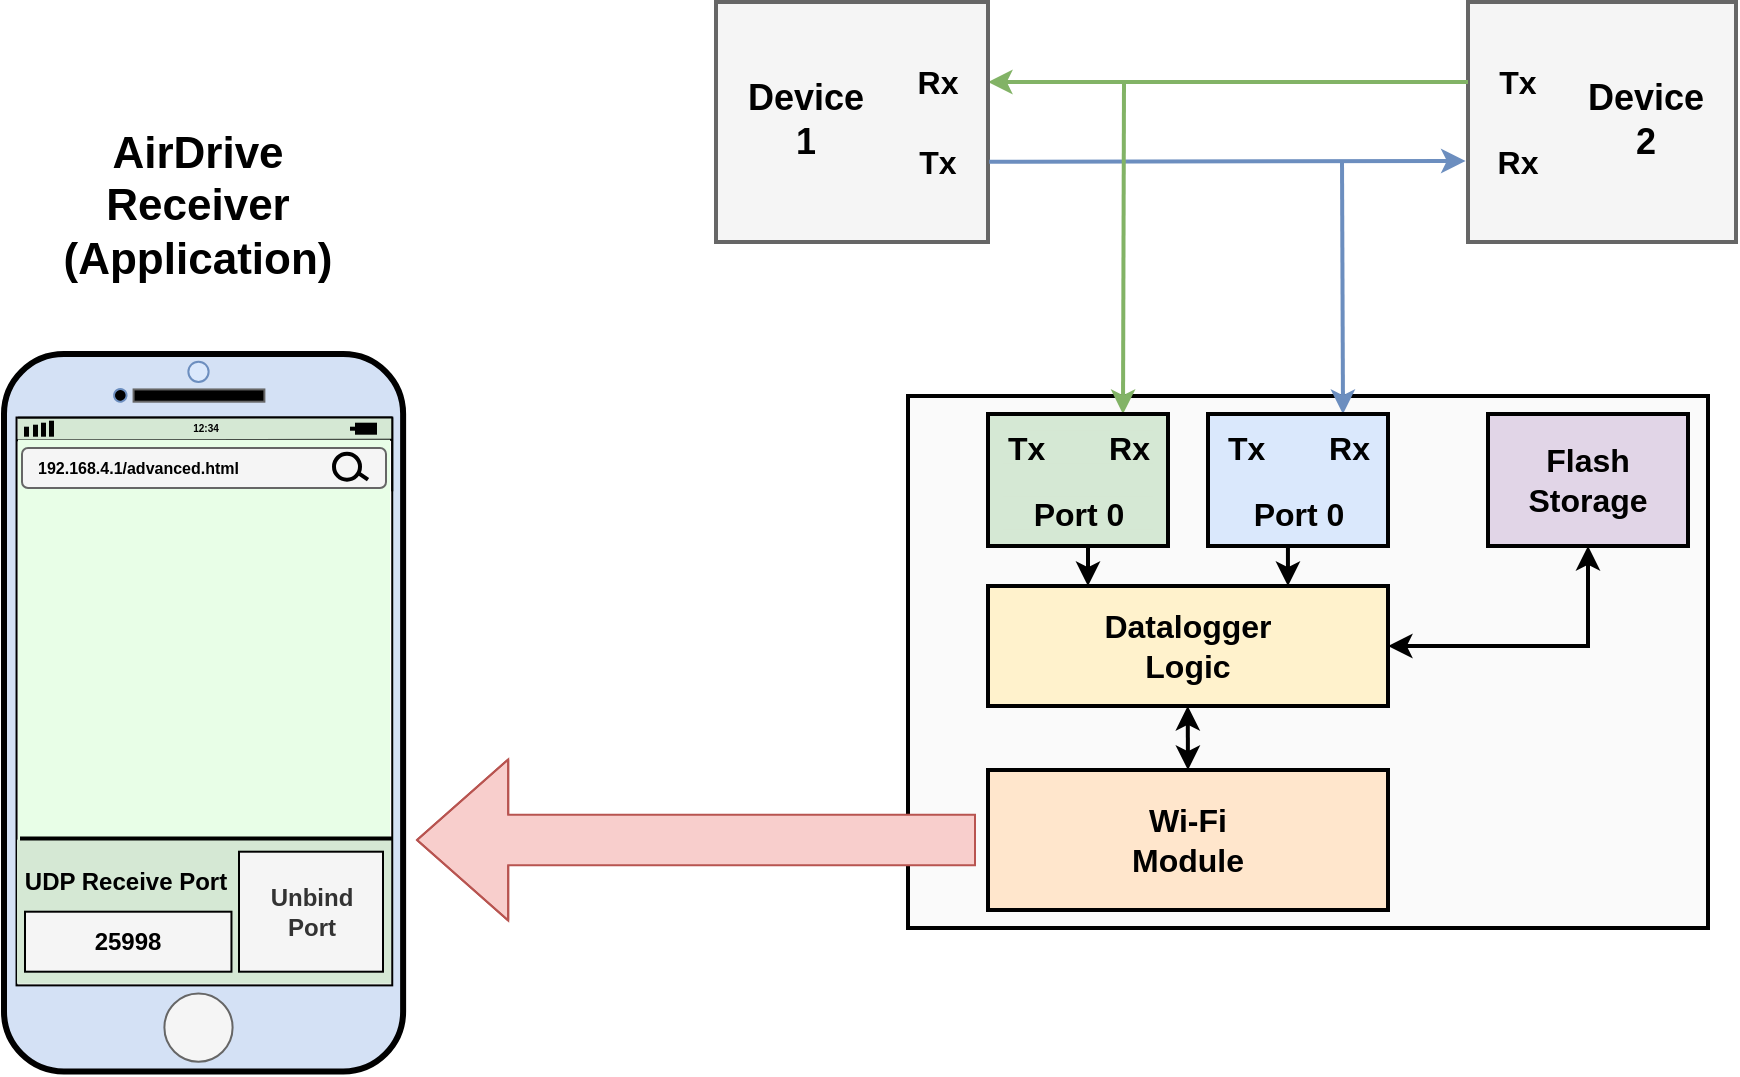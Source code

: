 <mxfile version="26.0.16">
  <diagram name="Page-1" id="lf3GEtGUB8VhACDYCo2x">
    <mxGraphModel dx="1103" dy="643" grid="0" gridSize="10" guides="1" tooltips="1" connect="1" arrows="1" fold="1" page="1" pageScale="1" pageWidth="1169" pageHeight="827" math="0" shadow="0">
      <root>
        <mxCell id="0" />
        <mxCell id="1" parent="0" />
        <mxCell id="qizNdXYnVyPi3BkZtSoY-1" value="" style="rounded=0;whiteSpace=wrap;html=1;strokeWidth=2;fillColor=#f5f5f5;fontColor=#333333;strokeColor=#666666;" parent="1" vertex="1">
          <mxGeometry x="886" y="171" width="134" height="120" as="geometry" />
        </mxCell>
        <mxCell id="qizNdXYnVyPi3BkZtSoY-2" value="" style="endArrow=classic;html=1;rounded=0;exitX=0;exitY=0.333;exitDx=0;exitDy=0;exitPerimeter=0;fillColor=#d5e8d4;strokeColor=#82b366;strokeWidth=2;" parent="1" source="qizNdXYnVyPi3BkZtSoY-1" edge="1">
          <mxGeometry width="50" height="50" relative="1" as="geometry">
            <mxPoint x="756" y="281" as="sourcePoint" />
            <mxPoint x="646" y="211" as="targetPoint" />
          </mxGeometry>
        </mxCell>
        <mxCell id="qizNdXYnVyPi3BkZtSoY-3" value="" style="rounded=0;whiteSpace=wrap;html=1;strokeWidth=2;fillColor=#f5f5f5;fontColor=#333333;strokeColor=#666666;" parent="1" vertex="1">
          <mxGeometry x="510" y="171" width="136" height="120" as="geometry" />
        </mxCell>
        <mxCell id="qizNdXYnVyPi3BkZtSoY-4" value="" style="endArrow=classic;html=1;rounded=0;exitX=1.004;exitY=0.666;exitDx=0;exitDy=0;exitPerimeter=0;entryX=-0.009;entryY=0.662;entryDx=0;entryDy=0;entryPerimeter=0;fillColor=#dae8fc;strokeColor=#6c8ebf;strokeWidth=2;" parent="1" source="qizNdXYnVyPi3BkZtSoY-3" target="qizNdXYnVyPi3BkZtSoY-1" edge="1">
          <mxGeometry width="50" height="50" relative="1" as="geometry">
            <mxPoint x="896" y="221" as="sourcePoint" />
            <mxPoint x="656" y="221" as="targetPoint" />
          </mxGeometry>
        </mxCell>
        <mxCell id="qizNdXYnVyPi3BkZtSoY-5" value="&lt;font style=&quot;font-size: 16px;&quot;&gt;&lt;b&gt;Tx&lt;/b&gt;&lt;/font&gt;" style="text;html=1;align=center;verticalAlign=middle;whiteSpace=wrap;rounded=0;" parent="1" vertex="1">
          <mxGeometry x="886" y="201" width="50" height="20" as="geometry" />
        </mxCell>
        <mxCell id="qizNdXYnVyPi3BkZtSoY-6" value="&lt;font style=&quot;font-size: 16px;&quot;&gt;&lt;b&gt;Rx&lt;/b&gt;&lt;/font&gt;" style="text;html=1;align=center;verticalAlign=middle;whiteSpace=wrap;rounded=0;" parent="1" vertex="1">
          <mxGeometry x="886" y="241" width="50" height="20" as="geometry" />
        </mxCell>
        <mxCell id="qizNdXYnVyPi3BkZtSoY-8" value="&lt;font style=&quot;font-size: 16px;&quot;&gt;&lt;b&gt;Tx&lt;/b&gt;&lt;/font&gt;" style="text;html=1;align=center;verticalAlign=middle;whiteSpace=wrap;rounded=0;" parent="1" vertex="1">
          <mxGeometry x="596" y="241" width="50" height="20" as="geometry" />
        </mxCell>
        <mxCell id="qizNdXYnVyPi3BkZtSoY-9" value="&lt;font style=&quot;font-size: 16px;&quot;&gt;&lt;b&gt;Rx&lt;/b&gt;&lt;/font&gt;" style="text;html=1;align=center;verticalAlign=middle;whiteSpace=wrap;rounded=0;" parent="1" vertex="1">
          <mxGeometry x="596" y="201" width="50" height="20" as="geometry" />
        </mxCell>
        <mxCell id="qizNdXYnVyPi3BkZtSoY-12" value="" style="rounded=0;whiteSpace=wrap;html=1;strokeWidth=2;fillColor=#FAFAFA;fontColor=#333333;strokeColor=#000000;" parent="1" vertex="1">
          <mxGeometry x="606" y="368" width="400" height="266" as="geometry" />
        </mxCell>
        <mxCell id="qizNdXYnVyPi3BkZtSoY-13" value="&lt;font style=&quot;font-size: 16px;&quot;&gt;&lt;b&gt;Flash&lt;/b&gt;&lt;/font&gt;&lt;div&gt;&lt;font style=&quot;font-size: 16px;&quot;&gt;&lt;b&gt;Storage&lt;/b&gt;&lt;/font&gt;&lt;/div&gt;" style="rounded=0;whiteSpace=wrap;html=1;strokeWidth=2;fillColor=#e1d5e7;strokeColor=#000000;" parent="1" vertex="1">
          <mxGeometry x="896" y="377" width="100" height="66" as="geometry" />
        </mxCell>
        <mxCell id="qizNdXYnVyPi3BkZtSoY-21" value="" style="group;strokeWidth=2;fillColor=#dae8fc;strokeColor=#6c8ebf;container=0;" parent="1" vertex="1" connectable="0">
          <mxGeometry x="756" y="377" width="90" height="66" as="geometry" />
        </mxCell>
        <mxCell id="qizNdXYnVyPi3BkZtSoY-24" value="" style="group;strokeWidth=2;strokeColor=#000000;container=0;fillColor=#d5e8d4;" parent="1" vertex="1" connectable="0">
          <mxGeometry x="646" y="377" width="90" height="66" as="geometry" />
        </mxCell>
        <mxCell id="qizNdXYnVyPi3BkZtSoY-11" value="" style="endArrow=classic;html=1;rounded=0;fillColor=#d5e8d4;strokeColor=#82b366;strokeWidth=2;entryX=0.75;entryY=0;entryDx=0;entryDy=0;" parent="1" target="qizNdXYnVyPi3BkZtSoY-25" edge="1">
          <mxGeometry width="50" height="50" relative="1" as="geometry">
            <mxPoint x="714" y="211" as="sourcePoint" />
            <mxPoint x="766" y="371" as="targetPoint" />
          </mxGeometry>
        </mxCell>
        <mxCell id="qizNdXYnVyPi3BkZtSoY-10" value="" style="endArrow=classic;html=1;rounded=0;fillColor=#dae8fc;strokeColor=#6c8ebf;strokeWidth=2;entryX=0.75;entryY=0;entryDx=0;entryDy=0;" parent="1" target="qizNdXYnVyPi3BkZtSoY-17" edge="1">
          <mxGeometry width="50" height="50" relative="1" as="geometry">
            <mxPoint x="823" y="250" as="sourcePoint" />
            <mxPoint x="806" y="371" as="targetPoint" />
          </mxGeometry>
        </mxCell>
        <mxCell id="qizNdXYnVyPi3BkZtSoY-30" value="&lt;font style=&quot;font-size: 16px;&quot;&gt;&lt;b&gt;Wi-Fi&lt;/b&gt;&lt;/font&gt;&lt;div&gt;&lt;font style=&quot;font-size: 16px;&quot;&gt;&lt;b&gt;Module&lt;/b&gt;&lt;/font&gt;&lt;/div&gt;" style="rounded=0;whiteSpace=wrap;html=1;strokeWidth=2;fillColor=#ffe6cc;strokeColor=#000000;" parent="1" vertex="1">
          <mxGeometry x="646" y="555" width="200" height="70" as="geometry" />
        </mxCell>
        <mxCell id="qizNdXYnVyPi3BkZtSoY-41" value="" style="shape=flexArrow;endArrow=classic;html=1;rounded=0;endWidth=54.4;endSize=14.868;width=25.2;fillColor=#f8cecc;strokeColor=#b85450;" parent="1" edge="1">
          <mxGeometry width="50" height="50" relative="1" as="geometry">
            <mxPoint x="640" y="590" as="sourcePoint" />
            <mxPoint x="360" y="590" as="targetPoint" />
            <Array as="points">
              <mxPoint x="510" y="590" />
            </Array>
          </mxGeometry>
        </mxCell>
        <mxCell id="qizNdXYnVyPi3BkZtSoY-17" value="" style="rounded=0;whiteSpace=wrap;html=1;strokeWidth=2;container=0;fillColor=#dae8fc;strokeColor=#000000;" parent="1" vertex="1">
          <mxGeometry x="756" y="377" width="90" height="66" as="geometry" />
        </mxCell>
        <mxCell id="qizNdXYnVyPi3BkZtSoY-15" value="&lt;font style=&quot;font-size: 16px;&quot;&gt;&lt;b&gt;Rx&lt;/b&gt;&lt;/font&gt;" style="text;html=1;align=right;verticalAlign=middle;whiteSpace=wrap;rounded=0;container=0;" parent="1" vertex="1">
          <mxGeometry x="801" y="385.25" width="37.5" height="16.5" as="geometry" />
        </mxCell>
        <mxCell id="qizNdXYnVyPi3BkZtSoY-18" value="&lt;font style=&quot;font-size: 16px;&quot;&gt;&lt;b&gt;Tx&lt;/b&gt;&lt;/font&gt;" style="text;html=1;align=left;verticalAlign=middle;whiteSpace=wrap;rounded=0;container=0;" parent="1" vertex="1">
          <mxGeometry x="763.5" y="385.25" width="37.5" height="16.5" as="geometry" />
        </mxCell>
        <mxCell id="qizNdXYnVyPi3BkZtSoY-20" value="&lt;font style=&quot;font-size: 16px;&quot;&gt;&lt;b&gt;Port 0&lt;/b&gt;&lt;/font&gt;" style="text;html=1;align=center;verticalAlign=middle;whiteSpace=wrap;rounded=0;container=0;" parent="1" vertex="1">
          <mxGeometry x="763.5" y="418.25" width="75.0" height="16.5" as="geometry" />
        </mxCell>
        <mxCell id="qizNdXYnVyPi3BkZtSoY-25" value="" style="rounded=0;whiteSpace=wrap;html=1;strokeWidth=2;container=0;fillColor=#d5e8d4;strokeColor=#000000;" parent="1" vertex="1">
          <mxGeometry x="646" y="377" width="90" height="66" as="geometry" />
        </mxCell>
        <mxCell id="qizNdXYnVyPi3BkZtSoY-26" value="&lt;font style=&quot;font-size: 16px;&quot;&gt;&lt;b&gt;Rx&lt;/b&gt;&lt;/font&gt;" style="text;html=1;align=right;verticalAlign=middle;whiteSpace=wrap;rounded=0;container=0;fillColor=#d5e8d4;strokeColor=none;" parent="1" vertex="1">
          <mxGeometry x="691" y="385.25" width="37.5" height="16.5" as="geometry" />
        </mxCell>
        <mxCell id="qizNdXYnVyPi3BkZtSoY-27" value="&lt;font style=&quot;font-size: 16px;&quot;&gt;&lt;b&gt;Tx&lt;/b&gt;&lt;/font&gt;" style="text;html=1;align=left;verticalAlign=middle;whiteSpace=wrap;rounded=0;container=0;fillColor=#d5e8d4;strokeColor=none;" parent="1" vertex="1">
          <mxGeometry x="653.5" y="385.25" width="37.5" height="16.5" as="geometry" />
        </mxCell>
        <mxCell id="qizNdXYnVyPi3BkZtSoY-28" value="&lt;font style=&quot;font-size: 16px;&quot;&gt;&lt;b&gt;Port 0&lt;/b&gt;&lt;/font&gt;" style="text;html=1;align=center;verticalAlign=middle;whiteSpace=wrap;rounded=0;container=0;fillColor=#d5e8d4;strokeColor=none;" parent="1" vertex="1">
          <mxGeometry x="653.5" y="418.25" width="75.0" height="16.5" as="geometry" />
        </mxCell>
        <mxCell id="qizNdXYnVyPi3BkZtSoY-65" value="&lt;font style=&quot;font-size: 16px;&quot;&gt;&lt;b&gt;Datalogger&lt;/b&gt;&lt;/font&gt;&lt;div&gt;&lt;font style=&quot;font-size: 16px;&quot;&gt;&lt;b&gt;Logic&lt;/b&gt;&lt;/font&gt;&lt;/div&gt;" style="rounded=0;whiteSpace=wrap;html=1;strokeWidth=2;fillColor=#fff2cc;strokeColor=#000000;" parent="1" vertex="1">
          <mxGeometry x="646" y="463" width="200" height="60" as="geometry" />
        </mxCell>
        <mxCell id="qizNdXYnVyPi3BkZtSoY-66" value="" style="endArrow=classic;html=1;rounded=0;exitX=0.444;exitY=0.996;exitDx=0;exitDy=0;entryX=0.75;entryY=0;entryDx=0;entryDy=0;exitPerimeter=0;strokeWidth=2;" parent="1" source="qizNdXYnVyPi3BkZtSoY-17" target="qizNdXYnVyPi3BkZtSoY-65" edge="1">
          <mxGeometry width="50" height="50" relative="1" as="geometry">
            <mxPoint x="754" y="554" as="sourcePoint" />
            <mxPoint x="804" y="504" as="targetPoint" />
          </mxGeometry>
        </mxCell>
        <mxCell id="qizNdXYnVyPi3BkZtSoY-67" value="" style="endArrow=classic;html=1;rounded=0;exitX=0.444;exitY=0.996;exitDx=0;exitDy=0;entryX=0.75;entryY=0;entryDx=0;entryDy=0;exitPerimeter=0;strokeWidth=2;" parent="1" edge="1">
          <mxGeometry width="50" height="50" relative="1" as="geometry">
            <mxPoint x="696" y="443" as="sourcePoint" />
            <mxPoint x="696" y="463" as="targetPoint" />
          </mxGeometry>
        </mxCell>
        <mxCell id="qizNdXYnVyPi3BkZtSoY-68" value="" style="endArrow=classic;html=1;rounded=0;exitX=0.444;exitY=0.996;exitDx=0;exitDy=0;entryX=0.5;entryY=0;entryDx=0;entryDy=0;exitPerimeter=0;startArrow=classic;startFill=1;strokeWidth=2;" parent="1" target="qizNdXYnVyPi3BkZtSoY-30" edge="1">
          <mxGeometry width="50" height="50" relative="1" as="geometry">
            <mxPoint x="745.85" y="523" as="sourcePoint" />
            <mxPoint x="745.85" y="543" as="targetPoint" />
          </mxGeometry>
        </mxCell>
        <mxCell id="qizNdXYnVyPi3BkZtSoY-70" value="" style="endArrow=classic;startArrow=classic;html=1;rounded=0;entryX=0.5;entryY=1;entryDx=0;entryDy=0;exitX=1;exitY=0.5;exitDx=0;exitDy=0;strokeWidth=2;" parent="1" source="qizNdXYnVyPi3BkZtSoY-65" target="qizNdXYnVyPi3BkZtSoY-13" edge="1">
          <mxGeometry width="50" height="50" relative="1" as="geometry">
            <mxPoint x="895" y="501" as="sourcePoint" />
            <mxPoint x="945" y="451" as="targetPoint" />
            <Array as="points">
              <mxPoint x="946" y="493" />
            </Array>
          </mxGeometry>
        </mxCell>
        <mxCell id="qizNdXYnVyPi3BkZtSoY-33" value="" style="rounded=1;whiteSpace=wrap;html=1;rotation=90;fillColor=#D4E1F5;container=0;strokeWidth=3;" parent="1" vertex="1">
          <mxGeometry x="74.43" y="426.57" width="358.7" height="199.56" as="geometry" />
        </mxCell>
        <mxCell id="qizNdXYnVyPi3BkZtSoY-35" value="" style="rounded=0;whiteSpace=wrap;html=1;rotation=90;container=0;" parent="1" vertex="1">
          <mxGeometry x="112.23" y="426.8" width="283.93" height="187.85" as="geometry" />
        </mxCell>
        <mxCell id="qizNdXYnVyPi3BkZtSoY-36" value="" style="ellipse;whiteSpace=wrap;html=1;aspect=fixed;fillColor=#f5f5f5;fontColor=#333333;strokeColor=#666666;container=0;" parent="1" vertex="1">
          <mxGeometry x="234.199" y="666.746" width="34.101" height="34.101" as="geometry" />
        </mxCell>
        <mxCell id="qizNdXYnVyPi3BkZtSoY-37" value="" style="ellipse;whiteSpace=wrap;html=1;aspect=fixed;fillColor=#dae8fc;strokeColor=#6c8ebf;container=0;" parent="1" vertex="1">
          <mxGeometry x="246.19" y="350.85" width="10.12" height="10.12" as="geometry" />
        </mxCell>
        <mxCell id="qizNdXYnVyPi3BkZtSoY-38" value="" style="rounded=0;whiteSpace=wrap;html=1;fillColor=#000000;fontColor=#333333;strokeColor=#666666;container=0;" parent="1" vertex="1">
          <mxGeometry x="218.79" y="364.722" width="65.41" height="6.124" as="geometry" />
        </mxCell>
        <mxCell id="qizNdXYnVyPi3BkZtSoY-40" value="" style="ellipse;whiteSpace=wrap;html=1;aspect=fixed;fillColor=#000000;strokeColor=#6c8ebf;container=0;rotation=75;" parent="1" vertex="1">
          <mxGeometry x="209" y="364.54" width="6.31" height="6.31" as="geometry" />
        </mxCell>
        <mxCell id="qizNdXYnVyPi3BkZtSoY-47" value="" style="rounded=0;whiteSpace=wrap;html=1;fillColor=#d5e8d4;strokeColor=none;container=0;" parent="1" vertex="1">
          <mxGeometry x="160.5" y="589.85" width="187" height="72" as="geometry" />
        </mxCell>
        <mxCell id="qizNdXYnVyPi3BkZtSoY-46" value="&lt;b&gt;Unbind&lt;/b&gt;&lt;div&gt;&lt;b&gt;Port&lt;/b&gt;&lt;/div&gt;" style="rounded=0;whiteSpace=wrap;html=1;fillColor=#f5f5f5;fontColor=#333333;strokeColor=#000000;container=0;" parent="1" vertex="1">
          <mxGeometry x="271.5" y="595.85" width="72" height="60" as="geometry" />
        </mxCell>
        <mxCell id="qizNdXYnVyPi3BkZtSoY-44" value="" style="rounded=0;whiteSpace=wrap;html=1;fillColor=#f5f5f5;fontColor=#333333;strokeColor=#000000;container=0;" parent="1" vertex="1">
          <mxGeometry x="164.5" y="625.85" width="103.23" height="30" as="geometry" />
        </mxCell>
        <mxCell id="qizNdXYnVyPi3BkZtSoY-43" value="&lt;b&gt;UDP Receive Port&lt;/b&gt;" style="text;html=1;align=center;verticalAlign=middle;whiteSpace=wrap;rounded=0;container=0;" parent="1" vertex="1">
          <mxGeometry x="160" y="595.85" width="110" height="30" as="geometry" />
        </mxCell>
        <mxCell id="qizNdXYnVyPi3BkZtSoY-48" value="&lt;b&gt;25998&lt;/b&gt;" style="text;html=1;align=center;verticalAlign=middle;whiteSpace=wrap;rounded=0;container=0;" parent="1" vertex="1">
          <mxGeometry x="164.5" y="625.85" width="102" height="30" as="geometry" />
        </mxCell>
        <mxCell id="qizNdXYnVyPi3BkZtSoY-50" value="" style="rounded=0;whiteSpace=wrap;html=1;fillColor=#D5E8D4;strokeColor=none;container=0;" parent="1" vertex="1">
          <mxGeometry x="161" y="378.85" width="187" height="11" as="geometry" />
        </mxCell>
        <mxCell id="qizNdXYnVyPi3BkZtSoY-51" value="" style="rounded=0;whiteSpace=wrap;html=1;fillColor=#000000;container=0;" parent="1" vertex="1">
          <mxGeometry x="164.5" y="383.85" width="1.5" height="4" as="geometry" />
        </mxCell>
        <mxCell id="qizNdXYnVyPi3BkZtSoY-52" value="" style="rounded=0;whiteSpace=wrap;html=1;fillColor=#000000;container=0;" parent="1" vertex="1">
          <mxGeometry x="169" y="382.85" width="1.5" height="5" as="geometry" />
        </mxCell>
        <mxCell id="qizNdXYnVyPi3BkZtSoY-53" value="" style="rounded=0;whiteSpace=wrap;html=1;fillColor=#000000;container=0;" parent="1" vertex="1">
          <mxGeometry x="173" y="381.85" width="1.5" height="6" as="geometry" />
        </mxCell>
        <mxCell id="qizNdXYnVyPi3BkZtSoY-54" value="" style="rounded=0;whiteSpace=wrap;html=1;fillColor=#000000;container=0;" parent="1" vertex="1">
          <mxGeometry x="177" y="380.85" width="1.5" height="7" as="geometry" />
        </mxCell>
        <mxCell id="qizNdXYnVyPi3BkZtSoY-55" value="" style="rounded=0;whiteSpace=wrap;html=1;fillColor=#000000;container=0;" parent="1" vertex="1">
          <mxGeometry x="330" y="381.85" width="10" height="5" as="geometry" />
        </mxCell>
        <mxCell id="qizNdXYnVyPi3BkZtSoY-56" value="" style="rounded=0;whiteSpace=wrap;html=1;fillColor=#000000;container=0;" parent="1" vertex="1">
          <mxGeometry x="327.5" y="383.85" width="6" height="1" as="geometry" />
        </mxCell>
        <mxCell id="qizNdXYnVyPi3BkZtSoY-57" value="" style="endArrow=none;html=1;rounded=0;exitX=0.13;exitY=0;exitDx=0;exitDy=0;exitPerimeter=0;entryX=0;entryY=0;entryDx=0;entryDy=0;" parent="1" source="qizNdXYnVyPi3BkZtSoY-35" target="qizNdXYnVyPi3BkZtSoY-35" edge="1">
          <mxGeometry width="50" height="50" relative="1" as="geometry">
            <mxPoint x="314" y="413.85" as="sourcePoint" />
            <mxPoint x="364" y="363.85" as="targetPoint" />
          </mxGeometry>
        </mxCell>
        <mxCell id="qizNdXYnVyPi3BkZtSoY-58" value="" style="endArrow=none;html=1;rounded=0;entryX=0;entryY=0;entryDx=0;entryDy=0;exitX=0;exitY=0;exitDx=0;exitDy=0;" parent="1" source="qizNdXYnVyPi3BkZtSoY-50" target="qizNdXYnVyPi3BkZtSoY-35" edge="1">
          <mxGeometry width="50" height="50" relative="1" as="geometry">
            <mxPoint x="285" y="419.85" as="sourcePoint" />
            <mxPoint x="335" y="369.85" as="targetPoint" />
          </mxGeometry>
        </mxCell>
        <mxCell id="qizNdXYnVyPi3BkZtSoY-59" value="&lt;font style=&quot;font-size: 5px;&quot;&gt;&lt;b style=&quot;&quot;&gt;12:34&lt;/b&gt;&lt;/font&gt;" style="text;html=1;align=center;verticalAlign=middle;whiteSpace=wrap;rounded=0;container=0;" parent="1" vertex="1">
          <mxGeometry x="224.5" y="366.85" width="60" height="30" as="geometry" />
        </mxCell>
        <mxCell id="qizNdXYnVyPi3BkZtSoY-61" value="" style="endArrow=none;html=1;rounded=0;exitX=0.04;exitY=1.001;exitDx=0;exitDy=0;exitPerimeter=0;entryX=1;entryY=1;entryDx=0;entryDy=0;" parent="1" source="qizNdXYnVyPi3BkZtSoY-35" target="qizNdXYnVyPi3BkZtSoY-50" edge="1">
          <mxGeometry width="50" height="50" relative="1" as="geometry">
            <mxPoint x="191" y="460.85" as="sourcePoint" />
            <mxPoint x="241" y="410.85" as="targetPoint" />
          </mxGeometry>
        </mxCell>
        <mxCell id="qizNdXYnVyPi3BkZtSoY-63" value="" style="rounded=0;whiteSpace=wrap;html=1;fillColor=#E8FEE7;strokeColor=none;container=0;" parent="1" vertex="1">
          <mxGeometry x="161" y="389.85" width="186" height="200" as="geometry" />
        </mxCell>
        <mxCell id="qizNdXYnVyPi3BkZtSoY-42" value="&lt;font style=&quot;font-size: 22px;&quot;&gt;&lt;b&gt;AirDrive&lt;/b&gt;&lt;/font&gt;&lt;div&gt;&lt;font style=&quot;font-size: 22px;&quot;&gt;&lt;b&gt;Receiver&lt;/b&gt;&lt;/font&gt;&lt;/div&gt;&lt;div&gt;&lt;font style=&quot;font-size: 22px;&quot;&gt;&lt;b&gt;(Application)&lt;/b&gt;&lt;/font&gt;&lt;/div&gt;" style="text;html=1;align=center;verticalAlign=middle;whiteSpace=wrap;rounded=0;container=0;" parent="1" vertex="1">
          <mxGeometry x="158.49" y="198" width="186" height="149" as="geometry" />
        </mxCell>
        <mxCell id="qizNdXYnVyPi3BkZtSoY-49" value="" style="endArrow=none;html=1;rounded=0;exitX=0;exitY=1;exitDx=0;exitDy=0;entryX=1;entryY=1;entryDx=0;entryDy=0;strokeWidth=2;" parent="1" edge="1">
          <mxGeometry width="50" height="50" relative="1" as="geometry">
            <mxPoint x="162.0" y="589.29" as="sourcePoint" />
            <mxPoint x="348.0" y="589.29" as="targetPoint" />
          </mxGeometry>
        </mxCell>
        <mxCell id="qizNdXYnVyPi3BkZtSoY-72" value="&lt;font style=&quot;font-size: 18px;&quot;&gt;&lt;b&gt;Device&lt;/b&gt;&lt;/font&gt;&lt;div&gt;&lt;font style=&quot;font-size: 18px;&quot;&gt;&lt;b&gt;1&lt;/b&gt;&lt;/font&gt;&lt;/div&gt;" style="text;html=1;align=center;verticalAlign=middle;whiteSpace=wrap;rounded=0;" parent="1" vertex="1">
          <mxGeometry x="510" y="170" width="90" height="120" as="geometry" />
        </mxCell>
        <mxCell id="qizNdXYnVyPi3BkZtSoY-73" value="&lt;font style=&quot;font-size: 18px;&quot;&gt;&lt;b&gt;Device&lt;/b&gt;&lt;/font&gt;&lt;div&gt;&lt;span style=&quot;font-size: 18px;&quot;&gt;&lt;b&gt;2&lt;/b&gt;&lt;/span&gt;&lt;/div&gt;" style="text;html=1;align=center;verticalAlign=middle;whiteSpace=wrap;rounded=0;" parent="1" vertex="1">
          <mxGeometry x="930" y="170" width="90" height="120" as="geometry" />
        </mxCell>
        <mxCell id="RBV7hKRJF5p7ZGhdcJtB-1" value="" style="rounded=1;whiteSpace=wrap;html=1;fillColor=#f5f5f5;fontColor=#333333;strokeColor=#666666;" vertex="1" parent="1">
          <mxGeometry x="163" y="394" width="182" height="20" as="geometry" />
        </mxCell>
        <mxCell id="RBV7hKRJF5p7ZGhdcJtB-2" value="" style="ellipse;whiteSpace=wrap;html=1;aspect=fixed;strokeWidth=2;fillColor=#f5f5f5;fontColor=#333333;strokeColor=#000000;" vertex="1" parent="1">
          <mxGeometry x="319" y="396.85" width="13" height="13" as="geometry" />
        </mxCell>
        <mxCell id="RBV7hKRJF5p7ZGhdcJtB-3" value="" style="endArrow=none;html=1;rounded=0;exitX=0.953;exitY=0.759;exitDx=0;exitDy=0;exitPerimeter=0;strokeWidth=2;" edge="1" parent="1" source="RBV7hKRJF5p7ZGhdcJtB-2">
          <mxGeometry width="50" height="50" relative="1" as="geometry">
            <mxPoint x="389" y="422.85" as="sourcePoint" />
            <mxPoint x="336" y="409.85" as="targetPoint" />
          </mxGeometry>
        </mxCell>
        <mxCell id="RBV7hKRJF5p7ZGhdcJtB-4" value="&lt;font style=&quot;font-size: 8px;&quot;&gt;&lt;b&gt;192.168.4.1/advanced.html&lt;/b&gt;&lt;/font&gt;" style="text;html=1;align=left;verticalAlign=middle;whiteSpace=wrap;rounded=0;" vertex="1" parent="1">
          <mxGeometry x="169" y="396.35" width="147" height="14" as="geometry" />
        </mxCell>
      </root>
    </mxGraphModel>
  </diagram>
</mxfile>
